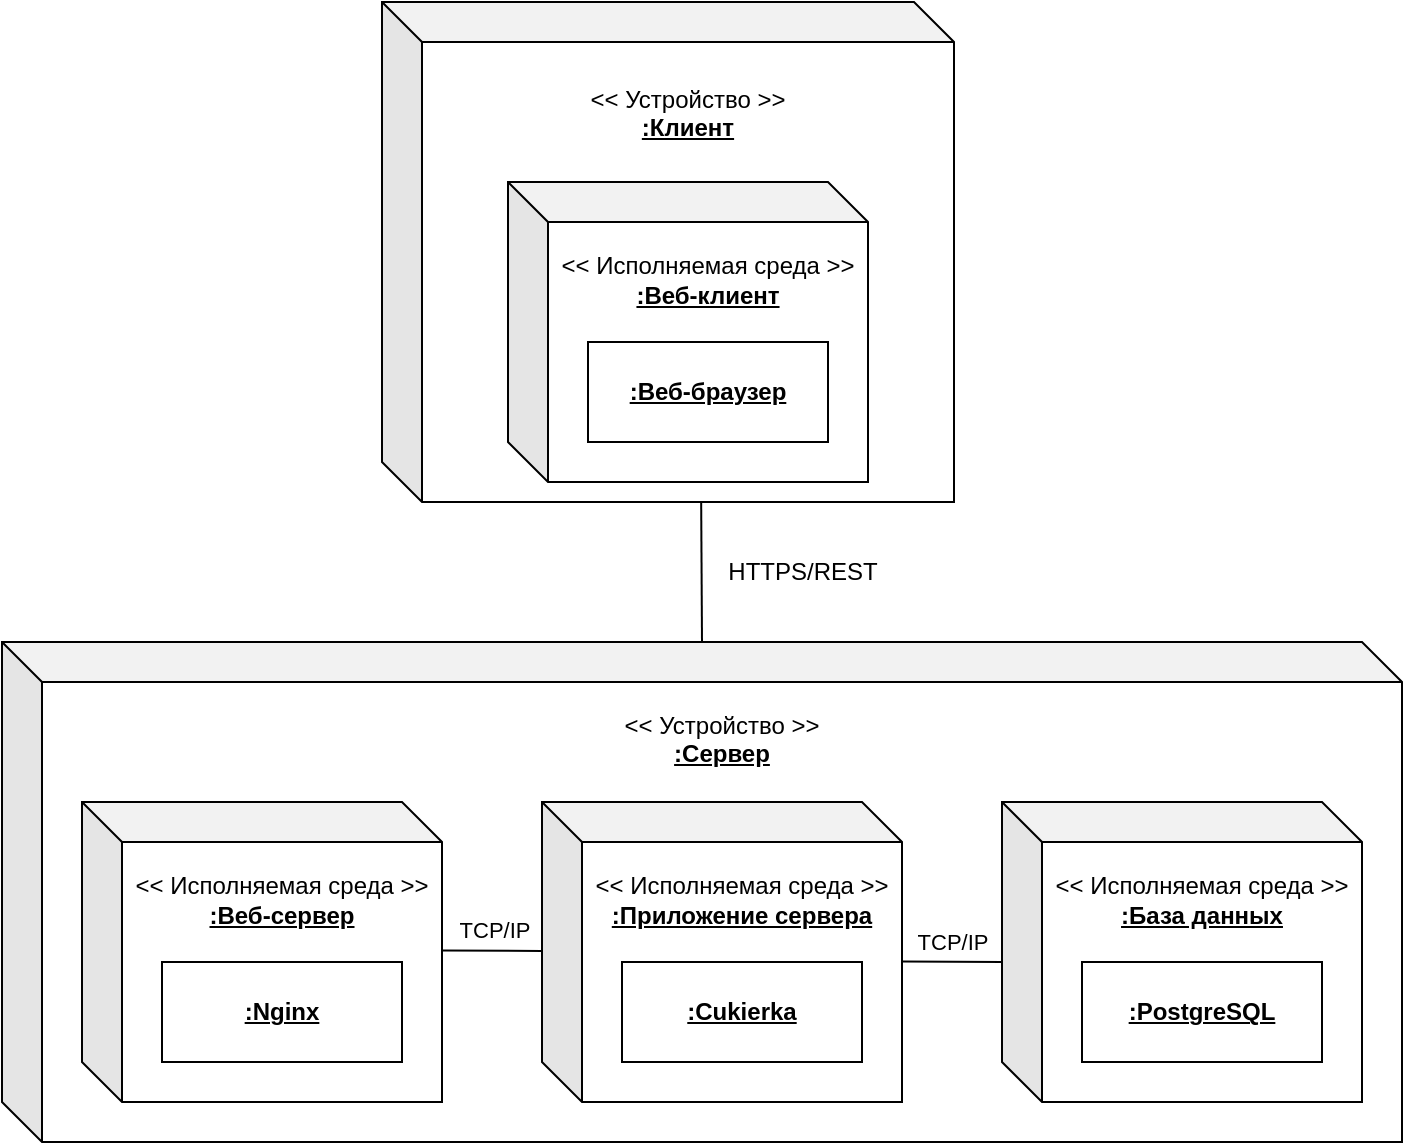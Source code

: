 <mxfile>
    <diagram id="577ScAyf1v2xVzX452Mc" name="Page-1">
        <mxGraphModel dx="1342" dy="1039" grid="1" gridSize="10" guides="1" tooltips="1" connect="1" arrows="1" fold="1" page="1" pageScale="1" pageWidth="827" pageHeight="1169" math="0" shadow="0">
            <root>
                <mxCell id="0"/>
                <mxCell id="1" parent="0"/>
                <mxCell id="25" value="" style="group" vertex="1" connectable="0" parent="1">
                    <mxGeometry x="240" y="70" width="286" height="250" as="geometry"/>
                </mxCell>
                <mxCell id="15" value="&amp;lt;&amp;lt; Устройство &amp;gt;&amp;gt;&lt;br&gt;&lt;b&gt;&lt;u&gt;:Клиент&lt;/u&gt;&lt;/b&gt;&lt;br&gt;&lt;br&gt;&lt;br&gt;&lt;br&gt;&lt;br&gt;&lt;br&gt;&lt;br&gt;&lt;br&gt;&lt;br&gt;&lt;br&gt;&lt;br&gt;&lt;br&gt;" style="shape=cube;whiteSpace=wrap;html=1;boundedLbl=1;backgroundOutline=1;darkOpacity=0.05;darkOpacity2=0.1;" vertex="1" parent="25">
                    <mxGeometry width="286" height="250" as="geometry"/>
                </mxCell>
                <mxCell id="22" value="" style="group" vertex="1" connectable="0" parent="25">
                    <mxGeometry x="63" y="90" width="180" height="150" as="geometry"/>
                </mxCell>
                <mxCell id="23" value="&amp;lt;&amp;lt; Исполняемая среда &amp;gt;&amp;gt;&lt;br&gt;&lt;u&gt;&lt;b&gt;:Веб-клиент&lt;br&gt;&lt;br&gt;&lt;br&gt;&lt;br&gt;&lt;br&gt;&lt;br&gt;&lt;/b&gt;&lt;/u&gt;" style="shape=cube;whiteSpace=wrap;html=1;boundedLbl=1;backgroundOutline=1;darkOpacity=0.05;darkOpacity2=0.1;" vertex="1" parent="22">
                    <mxGeometry width="180" height="150" as="geometry"/>
                </mxCell>
                <mxCell id="24" value="&lt;b&gt;&lt;u&gt;:Веб-браузер&lt;/u&gt;&lt;/b&gt;" style="rounded=0;whiteSpace=wrap;html=1;" vertex="1" parent="22">
                    <mxGeometry x="40" y="80" width="120" height="50" as="geometry"/>
                </mxCell>
                <mxCell id="26" value="" style="group" vertex="1" connectable="0" parent="1">
                    <mxGeometry x="50" y="390" width="700" height="250" as="geometry"/>
                </mxCell>
                <mxCell id="2" value="&amp;lt;&amp;lt; Устройство &amp;gt;&amp;gt;&lt;br&gt;&lt;b&gt;&lt;u&gt;:Сервер&lt;/u&gt;&lt;/b&gt;&lt;br&gt;&lt;br&gt;&lt;br&gt;&lt;br&gt;&lt;br&gt;&lt;br&gt;&lt;br&gt;&lt;br&gt;&lt;br&gt;&lt;br&gt;&lt;br&gt;&lt;br&gt;&lt;br&gt;" style="shape=cube;whiteSpace=wrap;html=1;boundedLbl=1;backgroundOutline=1;darkOpacity=0.05;darkOpacity2=0.1;" vertex="1" parent="26">
                    <mxGeometry width="700" height="250" as="geometry"/>
                </mxCell>
                <mxCell id="7" value="" style="group" vertex="1" connectable="0" parent="26">
                    <mxGeometry x="40" y="80" width="180" height="150" as="geometry"/>
                </mxCell>
                <mxCell id="3" value="&amp;lt;&amp;lt; Исполняемая среда &amp;gt;&amp;gt;&lt;br&gt;&lt;u&gt;&lt;b&gt;:Веб-сервер&lt;br&gt;&lt;br&gt;&lt;br&gt;&lt;br&gt;&lt;br&gt;&lt;br&gt;&lt;/b&gt;&lt;/u&gt;" style="shape=cube;whiteSpace=wrap;html=1;boundedLbl=1;backgroundOutline=1;darkOpacity=0.05;darkOpacity2=0.1;" vertex="1" parent="7">
                    <mxGeometry width="180" height="150" as="geometry"/>
                </mxCell>
                <mxCell id="6" value="&lt;b&gt;&lt;u&gt;:Nginx&lt;/u&gt;&lt;/b&gt;" style="rounded=0;whiteSpace=wrap;html=1;" vertex="1" parent="7">
                    <mxGeometry x="40" y="80" width="120" height="50" as="geometry"/>
                </mxCell>
                <mxCell id="8" value="" style="group" vertex="1" connectable="0" parent="26">
                    <mxGeometry x="270" y="80" width="180" height="160" as="geometry"/>
                </mxCell>
                <mxCell id="9" value="&amp;lt;&amp;lt; Исполняемая среда &amp;gt;&amp;gt;&lt;br&gt;&lt;u&gt;&lt;b&gt;:Приложение сервера&lt;br&gt;&lt;br&gt;&lt;br&gt;&lt;br&gt;&lt;br&gt;&lt;br&gt;&lt;/b&gt;&lt;/u&gt;" style="shape=cube;whiteSpace=wrap;html=1;boundedLbl=1;backgroundOutline=1;darkOpacity=0.05;darkOpacity2=0.1;" vertex="1" parent="8">
                    <mxGeometry width="180" height="150" as="geometry"/>
                </mxCell>
                <mxCell id="10" value="&lt;b&gt;&lt;u&gt;:Cukierka&lt;/u&gt;&lt;/b&gt;" style="rounded=0;whiteSpace=wrap;html=1;" vertex="1" parent="8">
                    <mxGeometry x="40" y="80" width="120" height="50" as="geometry"/>
                </mxCell>
                <mxCell id="11" value="" style="group" vertex="1" connectable="0" parent="26">
                    <mxGeometry x="500" y="80" width="180" height="150" as="geometry"/>
                </mxCell>
                <mxCell id="12" value="&amp;lt;&amp;lt; Исполняемая среда &amp;gt;&amp;gt;&lt;br&gt;&lt;u&gt;&lt;b&gt;:База данных&lt;br&gt;&lt;br&gt;&lt;br&gt;&lt;br&gt;&lt;br&gt;&lt;br&gt;&lt;/b&gt;&lt;/u&gt;" style="shape=cube;whiteSpace=wrap;html=1;boundedLbl=1;backgroundOutline=1;darkOpacity=0.05;darkOpacity2=0.1;" vertex="1" parent="11">
                    <mxGeometry width="180" height="150" as="geometry"/>
                </mxCell>
                <mxCell id="13" value="&lt;b&gt;&lt;u&gt;:PostgreSQL&lt;/u&gt;&lt;/b&gt;" style="rounded=0;whiteSpace=wrap;html=1;" vertex="1" parent="11">
                    <mxGeometry x="40" y="80" width="120" height="50" as="geometry"/>
                </mxCell>
                <mxCell id="16" value="" style="endArrow=none;html=1;exitX=1.001;exitY=0.495;exitDx=0;exitDy=0;exitPerimeter=0;" edge="1" parent="26" source="3" target="9">
                    <mxGeometry width="50" height="50" relative="1" as="geometry">
                        <mxPoint x="220" y="90" as="sourcePoint"/>
                        <mxPoint x="270" y="90" as="targetPoint"/>
                    </mxGeometry>
                </mxCell>
                <mxCell id="17" value="" style="endArrow=none;html=1;exitX=1.001;exitY=0.495;exitDx=0;exitDy=0;exitPerimeter=0;" edge="1" parent="26">
                    <mxGeometry width="50" height="50" relative="1" as="geometry">
                        <mxPoint x="450.18" y="159.71" as="sourcePoint"/>
                        <mxPoint x="500" y="160" as="targetPoint"/>
                    </mxGeometry>
                </mxCell>
                <mxCell id="19" value="TCP/IP" style="edgeLabel;html=1;align=center;verticalAlign=middle;resizable=0;points=[];" vertex="1" connectable="0" parent="17">
                    <mxGeometry x="0.352" y="1" relative="1" as="geometry">
                        <mxPoint x="-9" y="-9" as="offset"/>
                    </mxGeometry>
                </mxCell>
                <mxCell id="20" value="TCP/IP" style="edgeLabel;html=1;align=center;verticalAlign=middle;resizable=0;points=[];" vertex="1" connectable="0" parent="26">
                    <mxGeometry x="487.852" y="164.906" as="geometry">
                        <mxPoint x="-242" y="-21" as="offset"/>
                    </mxGeometry>
                </mxCell>
                <mxCell id="27" value="" style="endArrow=none;html=1;entryX=0.558;entryY=1.001;entryDx=0;entryDy=0;entryPerimeter=0;exitX=0.5;exitY=0;exitDx=0;exitDy=0;exitPerimeter=0;" edge="1" parent="1" source="2" target="15">
                    <mxGeometry width="50" height="50" relative="1" as="geometry">
                        <mxPoint x="390" y="380" as="sourcePoint"/>
                        <mxPoint x="440" y="330" as="targetPoint"/>
                    </mxGeometry>
                </mxCell>
                <mxCell id="28" value="HTTPS/REST" style="text;html=1;align=center;verticalAlign=middle;resizable=0;points=[];autosize=1;strokeColor=none;fillColor=none;" vertex="1" parent="1">
                    <mxGeometry x="400" y="340" width="100" height="30" as="geometry"/>
                </mxCell>
            </root>
        </mxGraphModel>
    </diagram>
</mxfile>